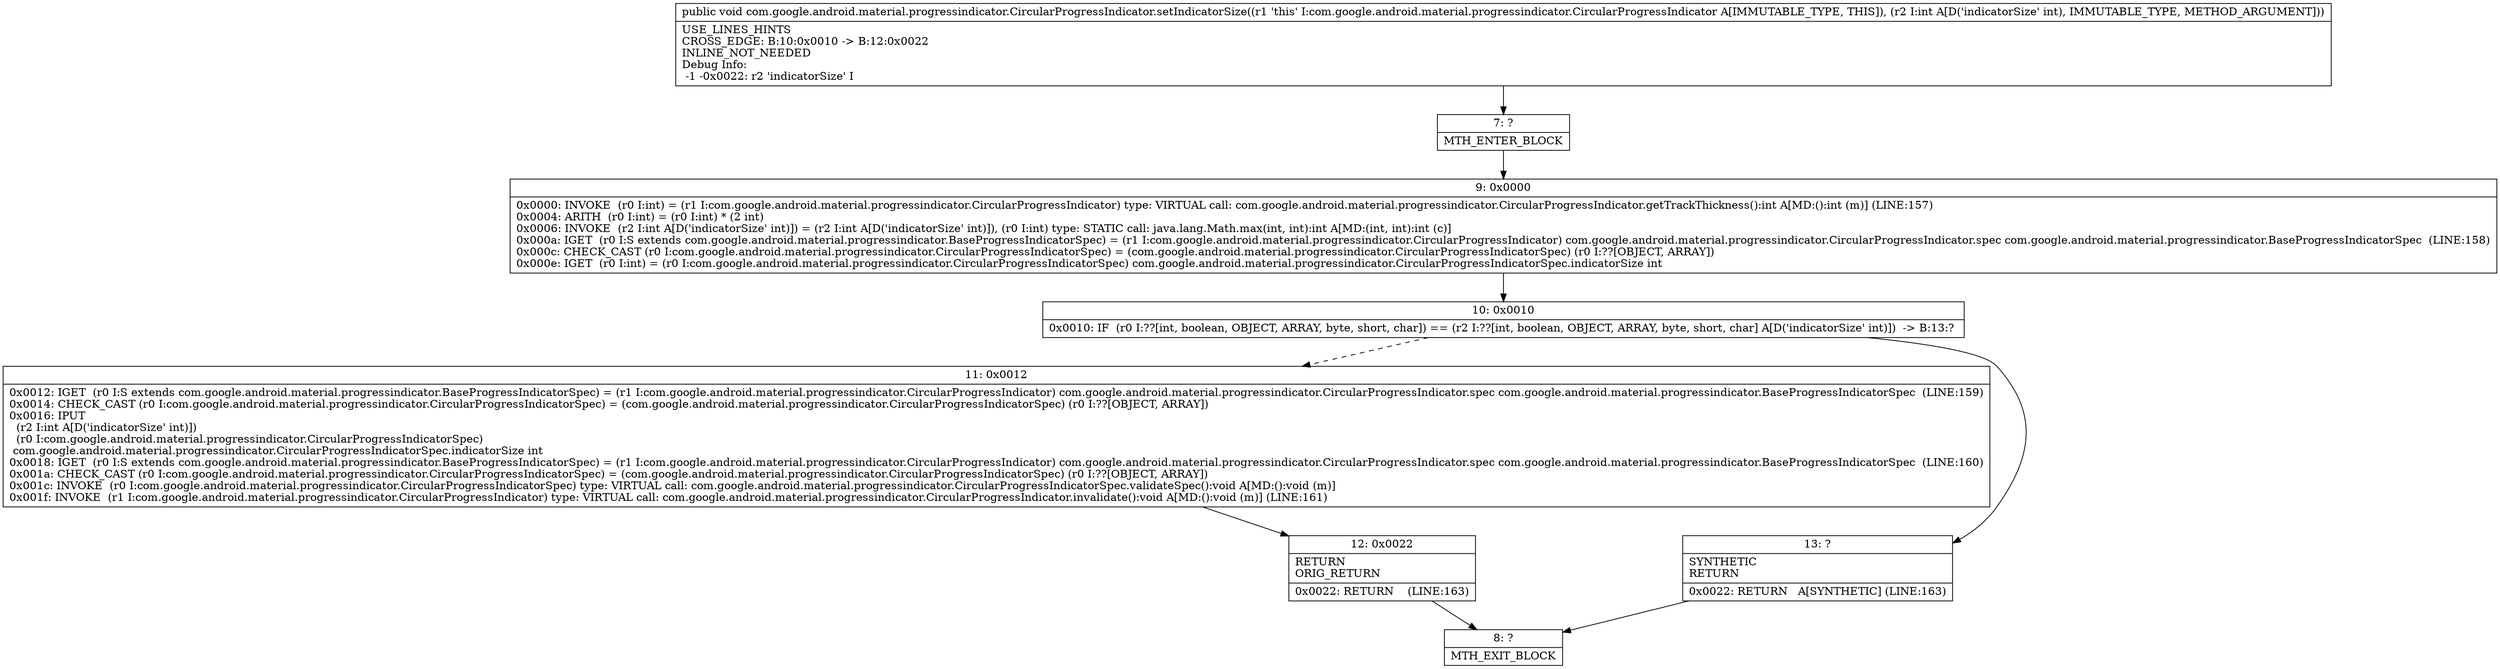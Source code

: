 digraph "CFG forcom.google.android.material.progressindicator.CircularProgressIndicator.setIndicatorSize(I)V" {
Node_7 [shape=record,label="{7\:\ ?|MTH_ENTER_BLOCK\l}"];
Node_9 [shape=record,label="{9\:\ 0x0000|0x0000: INVOKE  (r0 I:int) = (r1 I:com.google.android.material.progressindicator.CircularProgressIndicator) type: VIRTUAL call: com.google.android.material.progressindicator.CircularProgressIndicator.getTrackThickness():int A[MD:():int (m)] (LINE:157)\l0x0004: ARITH  (r0 I:int) = (r0 I:int) * (2 int) \l0x0006: INVOKE  (r2 I:int A[D('indicatorSize' int)]) = (r2 I:int A[D('indicatorSize' int)]), (r0 I:int) type: STATIC call: java.lang.Math.max(int, int):int A[MD:(int, int):int (c)]\l0x000a: IGET  (r0 I:S extends com.google.android.material.progressindicator.BaseProgressIndicatorSpec) = (r1 I:com.google.android.material.progressindicator.CircularProgressIndicator) com.google.android.material.progressindicator.CircularProgressIndicator.spec com.google.android.material.progressindicator.BaseProgressIndicatorSpec  (LINE:158)\l0x000c: CHECK_CAST (r0 I:com.google.android.material.progressindicator.CircularProgressIndicatorSpec) = (com.google.android.material.progressindicator.CircularProgressIndicatorSpec) (r0 I:??[OBJECT, ARRAY]) \l0x000e: IGET  (r0 I:int) = (r0 I:com.google.android.material.progressindicator.CircularProgressIndicatorSpec) com.google.android.material.progressindicator.CircularProgressIndicatorSpec.indicatorSize int \l}"];
Node_10 [shape=record,label="{10\:\ 0x0010|0x0010: IF  (r0 I:??[int, boolean, OBJECT, ARRAY, byte, short, char]) == (r2 I:??[int, boolean, OBJECT, ARRAY, byte, short, char] A[D('indicatorSize' int)])  \-\> B:13:? \l}"];
Node_11 [shape=record,label="{11\:\ 0x0012|0x0012: IGET  (r0 I:S extends com.google.android.material.progressindicator.BaseProgressIndicatorSpec) = (r1 I:com.google.android.material.progressindicator.CircularProgressIndicator) com.google.android.material.progressindicator.CircularProgressIndicator.spec com.google.android.material.progressindicator.BaseProgressIndicatorSpec  (LINE:159)\l0x0014: CHECK_CAST (r0 I:com.google.android.material.progressindicator.CircularProgressIndicatorSpec) = (com.google.android.material.progressindicator.CircularProgressIndicatorSpec) (r0 I:??[OBJECT, ARRAY]) \l0x0016: IPUT  \l  (r2 I:int A[D('indicatorSize' int)])\l  (r0 I:com.google.android.material.progressindicator.CircularProgressIndicatorSpec)\l com.google.android.material.progressindicator.CircularProgressIndicatorSpec.indicatorSize int \l0x0018: IGET  (r0 I:S extends com.google.android.material.progressindicator.BaseProgressIndicatorSpec) = (r1 I:com.google.android.material.progressindicator.CircularProgressIndicator) com.google.android.material.progressindicator.CircularProgressIndicator.spec com.google.android.material.progressindicator.BaseProgressIndicatorSpec  (LINE:160)\l0x001a: CHECK_CAST (r0 I:com.google.android.material.progressindicator.CircularProgressIndicatorSpec) = (com.google.android.material.progressindicator.CircularProgressIndicatorSpec) (r0 I:??[OBJECT, ARRAY]) \l0x001c: INVOKE  (r0 I:com.google.android.material.progressindicator.CircularProgressIndicatorSpec) type: VIRTUAL call: com.google.android.material.progressindicator.CircularProgressIndicatorSpec.validateSpec():void A[MD:():void (m)]\l0x001f: INVOKE  (r1 I:com.google.android.material.progressindicator.CircularProgressIndicator) type: VIRTUAL call: com.google.android.material.progressindicator.CircularProgressIndicator.invalidate():void A[MD:():void (m)] (LINE:161)\l}"];
Node_12 [shape=record,label="{12\:\ 0x0022|RETURN\lORIG_RETURN\l|0x0022: RETURN    (LINE:163)\l}"];
Node_8 [shape=record,label="{8\:\ ?|MTH_EXIT_BLOCK\l}"];
Node_13 [shape=record,label="{13\:\ ?|SYNTHETIC\lRETURN\l|0x0022: RETURN   A[SYNTHETIC] (LINE:163)\l}"];
MethodNode[shape=record,label="{public void com.google.android.material.progressindicator.CircularProgressIndicator.setIndicatorSize((r1 'this' I:com.google.android.material.progressindicator.CircularProgressIndicator A[IMMUTABLE_TYPE, THIS]), (r2 I:int A[D('indicatorSize' int), IMMUTABLE_TYPE, METHOD_ARGUMENT]))  | USE_LINES_HINTS\lCROSS_EDGE: B:10:0x0010 \-\> B:12:0x0022\lINLINE_NOT_NEEDED\lDebug Info:\l  \-1 \-0x0022: r2 'indicatorSize' I\l}"];
MethodNode -> Node_7;Node_7 -> Node_9;
Node_9 -> Node_10;
Node_10 -> Node_11[style=dashed];
Node_10 -> Node_13;
Node_11 -> Node_12;
Node_12 -> Node_8;
Node_13 -> Node_8;
}

